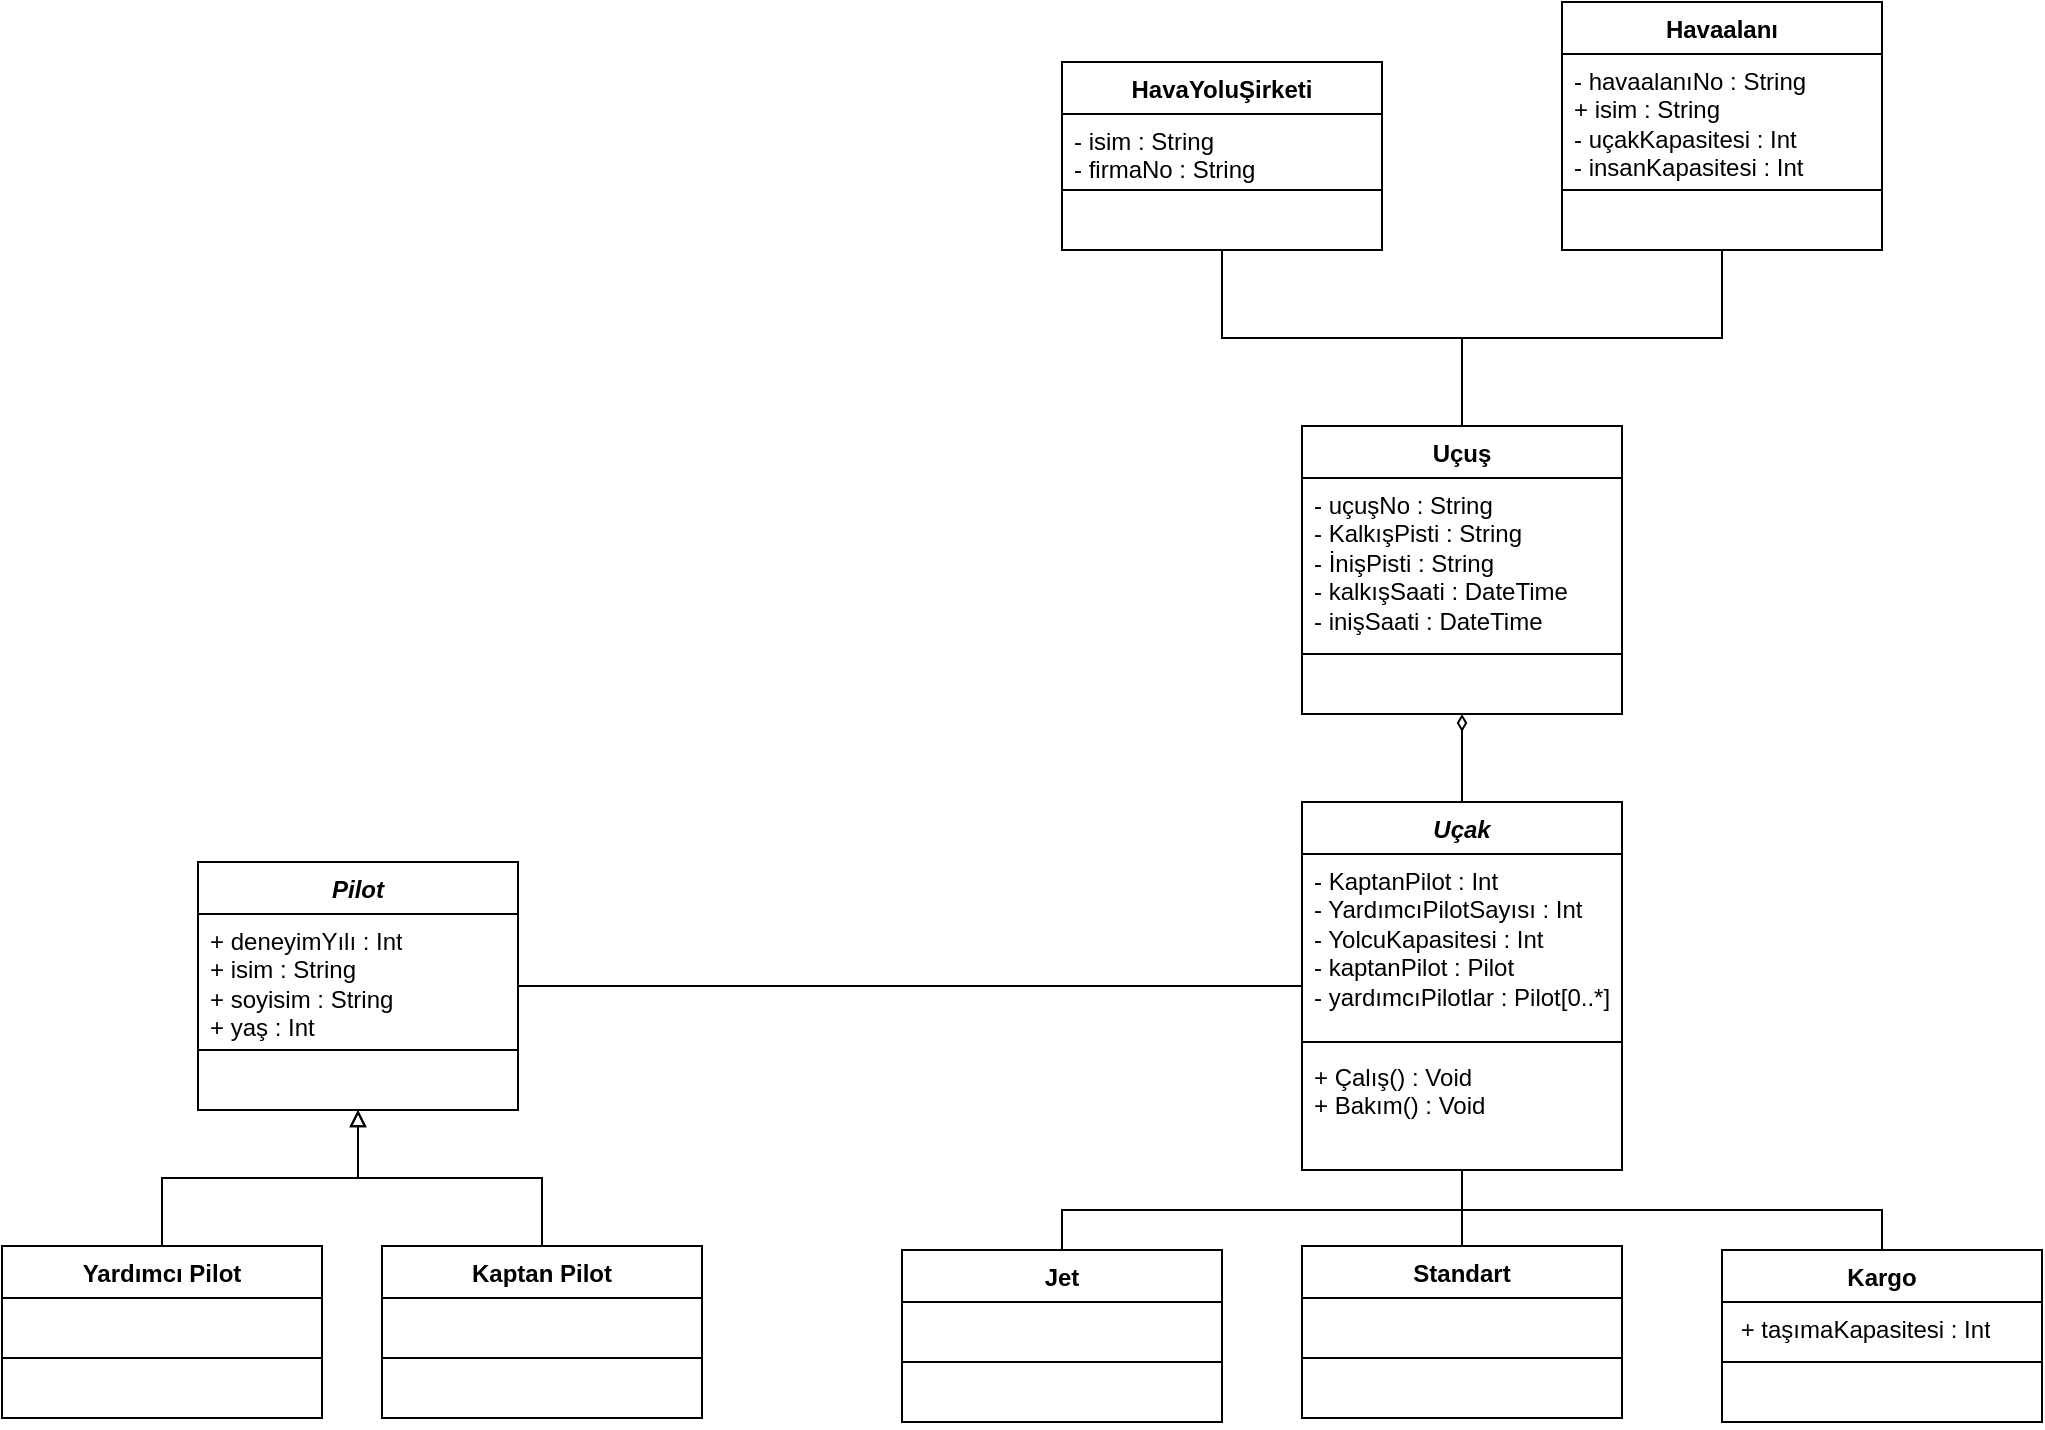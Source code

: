 <mxfile version="21.6.1" type="device">
  <diagram name="Page-1" id="GdRLQtTOAjc5lYbA9Lh2">
    <mxGraphModel dx="1834" dy="1236" grid="1" gridSize="10" guides="1" tooltips="1" connect="1" arrows="1" fold="1" page="0" pageScale="1" pageWidth="850" pageHeight="1100" math="0" shadow="0">
      <root>
        <mxCell id="0" />
        <mxCell id="1" parent="0" />
        <mxCell id="M-RfP5eP41lNLPq14h1Q-1" value="HavaYoluŞirketi" style="swimlane;fontStyle=1;align=center;verticalAlign=top;childLayout=stackLayout;horizontal=1;startSize=26;horizontalStack=0;resizeParent=1;resizeParentMax=0;resizeLast=0;collapsible=1;marginBottom=0;whiteSpace=wrap;html=1;" parent="1" vertex="1">
          <mxGeometry x="140" y="-22" width="160" height="94" as="geometry" />
        </mxCell>
        <mxCell id="M-RfP5eP41lNLPq14h1Q-2" value="- isim : String&lt;br&gt;- firmaNo : String" style="text;strokeColor=none;fillColor=none;align=left;verticalAlign=top;spacingLeft=4;spacingRight=4;overflow=hidden;rotatable=0;points=[[0,0.5],[1,0.5]];portConstraint=eastwest;whiteSpace=wrap;html=1;" parent="M-RfP5eP41lNLPq14h1Q-1" vertex="1">
          <mxGeometry y="26" width="160" height="34" as="geometry" />
        </mxCell>
        <mxCell id="M-RfP5eP41lNLPq14h1Q-3" value="" style="line;strokeWidth=1;fillColor=none;align=left;verticalAlign=middle;spacingTop=-1;spacingLeft=3;spacingRight=3;rotatable=0;labelPosition=right;points=[];portConstraint=eastwest;strokeColor=inherit;" parent="M-RfP5eP41lNLPq14h1Q-1" vertex="1">
          <mxGeometry y="60" width="160" height="8" as="geometry" />
        </mxCell>
        <mxCell id="M-RfP5eP41lNLPq14h1Q-4" value="&amp;nbsp;" style="text;strokeColor=none;fillColor=none;align=left;verticalAlign=top;spacingLeft=4;spacingRight=4;overflow=hidden;rotatable=0;points=[[0,0.5],[1,0.5]];portConstraint=eastwest;whiteSpace=wrap;html=1;" parent="M-RfP5eP41lNLPq14h1Q-1" vertex="1">
          <mxGeometry y="68" width="160" height="26" as="geometry" />
        </mxCell>
        <mxCell id="M-RfP5eP41lNLPq14h1Q-62" style="edgeStyle=orthogonalEdgeStyle;rounded=0;orthogonalLoop=1;jettySize=auto;html=1;exitX=0.5;exitY=0;exitDx=0;exitDy=0;endArrow=diamondThin;endFill=0;" parent="1" source="M-RfP5eP41lNLPq14h1Q-9" target="M-RfP5eP41lNLPq14h1Q-13" edge="1">
          <mxGeometry relative="1" as="geometry" />
        </mxCell>
        <mxCell id="M-RfP5eP41lNLPq14h1Q-9" value="&lt;i&gt;Uçak&lt;/i&gt;" style="swimlane;fontStyle=1;align=center;verticalAlign=top;childLayout=stackLayout;horizontal=1;startSize=26;horizontalStack=0;resizeParent=1;resizeParentMax=0;resizeLast=0;collapsible=1;marginBottom=0;whiteSpace=wrap;html=1;" parent="1" vertex="1">
          <mxGeometry x="260" y="348" width="160" height="184" as="geometry" />
        </mxCell>
        <mxCell id="M-RfP5eP41lNLPq14h1Q-10" value="- KaptanPilot : Int&lt;br&gt;- YardımcıPilotSayısı : Int&lt;br&gt;- YolcuKapasitesi : Int&lt;br&gt;- kaptanPilot : Pilot&lt;br&gt;- yardımcıPilotlar : Pilot[0..*]" style="text;strokeColor=none;fillColor=none;align=left;verticalAlign=top;spacingLeft=4;spacingRight=4;overflow=hidden;rotatable=0;points=[[0,0.5],[1,0.5]];portConstraint=eastwest;whiteSpace=wrap;html=1;" parent="M-RfP5eP41lNLPq14h1Q-9" vertex="1">
          <mxGeometry y="26" width="160" height="90" as="geometry" />
        </mxCell>
        <mxCell id="M-RfP5eP41lNLPq14h1Q-11" value="" style="line;strokeWidth=1;fillColor=none;align=left;verticalAlign=middle;spacingTop=-1;spacingLeft=3;spacingRight=3;rotatable=0;labelPosition=right;points=[];portConstraint=eastwest;strokeColor=inherit;" parent="M-RfP5eP41lNLPq14h1Q-9" vertex="1">
          <mxGeometry y="116" width="160" height="8" as="geometry" />
        </mxCell>
        <mxCell id="M-RfP5eP41lNLPq14h1Q-12" value="+ Çalış() : Void&lt;br&gt;+ Bakım() : Void&lt;br&gt;" style="text;strokeColor=none;fillColor=none;align=left;verticalAlign=top;spacingLeft=4;spacingRight=4;overflow=hidden;rotatable=0;points=[[0,0.5],[1,0.5]];portConstraint=eastwest;whiteSpace=wrap;html=1;" parent="M-RfP5eP41lNLPq14h1Q-9" vertex="1">
          <mxGeometry y="124" width="160" height="60" as="geometry" />
        </mxCell>
        <mxCell id="M-RfP5eP41lNLPq14h1Q-60" style="edgeStyle=orthogonalEdgeStyle;rounded=0;orthogonalLoop=1;jettySize=auto;html=1;exitX=0.5;exitY=0;exitDx=0;exitDy=0;endArrow=none;endFill=0;" parent="1" source="M-RfP5eP41lNLPq14h1Q-13" target="M-RfP5eP41lNLPq14h1Q-1" edge="1">
          <mxGeometry relative="1" as="geometry" />
        </mxCell>
        <mxCell id="M-RfP5eP41lNLPq14h1Q-61" style="edgeStyle=orthogonalEdgeStyle;rounded=0;orthogonalLoop=1;jettySize=auto;html=1;exitX=0.5;exitY=0;exitDx=0;exitDy=0;endArrow=none;endFill=0;" parent="1" source="M-RfP5eP41lNLPq14h1Q-13" target="M-RfP5eP41lNLPq14h1Q-29" edge="1">
          <mxGeometry relative="1" as="geometry" />
        </mxCell>
        <mxCell id="M-RfP5eP41lNLPq14h1Q-13" value="Uçuş" style="swimlane;fontStyle=1;align=center;verticalAlign=top;childLayout=stackLayout;horizontal=1;startSize=26;horizontalStack=0;resizeParent=1;resizeParentMax=0;resizeLast=0;collapsible=1;marginBottom=0;whiteSpace=wrap;html=1;" parent="1" vertex="1">
          <mxGeometry x="260" y="160" width="160" height="144" as="geometry" />
        </mxCell>
        <mxCell id="M-RfP5eP41lNLPq14h1Q-14" value="- uçuşNo : String&lt;br&gt;- KalkışPisti : String&lt;br&gt;- İnişPisti : String&lt;br&gt;- kalkışSaati : DateTime&lt;br&gt;- inişSaati : DateTime" style="text;strokeColor=none;fillColor=none;align=left;verticalAlign=top;spacingLeft=4;spacingRight=4;overflow=hidden;rotatable=0;points=[[0,0.5],[1,0.5]];portConstraint=eastwest;whiteSpace=wrap;html=1;" parent="M-RfP5eP41lNLPq14h1Q-13" vertex="1">
          <mxGeometry y="26" width="160" height="84" as="geometry" />
        </mxCell>
        <mxCell id="M-RfP5eP41lNLPq14h1Q-15" value="" style="line;strokeWidth=1;fillColor=none;align=left;verticalAlign=middle;spacingTop=-1;spacingLeft=3;spacingRight=3;rotatable=0;labelPosition=right;points=[];portConstraint=eastwest;strokeColor=inherit;" parent="M-RfP5eP41lNLPq14h1Q-13" vertex="1">
          <mxGeometry y="110" width="160" height="8" as="geometry" />
        </mxCell>
        <mxCell id="M-RfP5eP41lNLPq14h1Q-16" value="&amp;nbsp;" style="text;strokeColor=none;fillColor=none;align=left;verticalAlign=top;spacingLeft=4;spacingRight=4;overflow=hidden;rotatable=0;points=[[0,0.5],[1,0.5]];portConstraint=eastwest;whiteSpace=wrap;html=1;" parent="M-RfP5eP41lNLPq14h1Q-13" vertex="1">
          <mxGeometry y="118" width="160" height="26" as="geometry" />
        </mxCell>
        <mxCell id="M-RfP5eP41lNLPq14h1Q-55" style="edgeStyle=orthogonalEdgeStyle;rounded=0;orthogonalLoop=1;jettySize=auto;html=1;exitX=1;exitY=0.5;exitDx=0;exitDy=0;endArrow=none;endFill=0;" parent="1" source="M-RfP5eP41lNLPq14h1Q-17" target="M-RfP5eP41lNLPq14h1Q-9" edge="1">
          <mxGeometry relative="1" as="geometry" />
        </mxCell>
        <mxCell id="M-RfP5eP41lNLPq14h1Q-17" value="&lt;i&gt;Pilot&lt;/i&gt;" style="swimlane;fontStyle=1;align=center;verticalAlign=top;childLayout=stackLayout;horizontal=1;startSize=26;horizontalStack=0;resizeParent=1;resizeParentMax=0;resizeLast=0;collapsible=1;marginBottom=0;whiteSpace=wrap;html=1;" parent="1" vertex="1">
          <mxGeometry x="-292" y="378" width="160" height="124" as="geometry" />
        </mxCell>
        <mxCell id="M-RfP5eP41lNLPq14h1Q-18" value="+ deneyimYılı : Int&lt;br&gt;+ isim : String&lt;br&gt;+ soyisim : String&lt;br&gt;+ yaş : Int" style="text;strokeColor=none;fillColor=none;align=left;verticalAlign=top;spacingLeft=4;spacingRight=4;overflow=hidden;rotatable=0;points=[[0,0.5],[1,0.5]];portConstraint=eastwest;whiteSpace=wrap;html=1;" parent="M-RfP5eP41lNLPq14h1Q-17" vertex="1">
          <mxGeometry y="26" width="160" height="64" as="geometry" />
        </mxCell>
        <mxCell id="M-RfP5eP41lNLPq14h1Q-19" value="" style="line;strokeWidth=1;fillColor=none;align=left;verticalAlign=middle;spacingTop=-1;spacingLeft=3;spacingRight=3;rotatable=0;labelPosition=right;points=[];portConstraint=eastwest;strokeColor=inherit;" parent="M-RfP5eP41lNLPq14h1Q-17" vertex="1">
          <mxGeometry y="90" width="160" height="8" as="geometry" />
        </mxCell>
        <mxCell id="M-RfP5eP41lNLPq14h1Q-20" value="&amp;nbsp;" style="text;strokeColor=none;fillColor=none;align=left;verticalAlign=top;spacingLeft=4;spacingRight=4;overflow=hidden;rotatable=0;points=[[0,0.5],[1,0.5]];portConstraint=eastwest;whiteSpace=wrap;html=1;" parent="M-RfP5eP41lNLPq14h1Q-17" vertex="1">
          <mxGeometry y="98" width="160" height="26" as="geometry" />
        </mxCell>
        <mxCell id="M-RfP5eP41lNLPq14h1Q-57" style="edgeStyle=orthogonalEdgeStyle;rounded=0;orthogonalLoop=1;jettySize=auto;html=1;exitX=0.5;exitY=0;exitDx=0;exitDy=0;endArrow=block;endFill=0;" parent="1" source="M-RfP5eP41lNLPq14h1Q-21" target="M-RfP5eP41lNLPq14h1Q-17" edge="1">
          <mxGeometry relative="1" as="geometry" />
        </mxCell>
        <mxCell id="M-RfP5eP41lNLPq14h1Q-21" value="Kaptan Pilot" style="swimlane;fontStyle=1;align=center;verticalAlign=top;childLayout=stackLayout;horizontal=1;startSize=26;horizontalStack=0;resizeParent=1;resizeParentMax=0;resizeLast=0;collapsible=1;marginBottom=0;whiteSpace=wrap;html=1;" parent="1" vertex="1">
          <mxGeometry x="-200" y="570" width="160" height="86" as="geometry" />
        </mxCell>
        <mxCell id="M-RfP5eP41lNLPq14h1Q-22" value="&amp;nbsp;" style="text;strokeColor=none;fillColor=none;align=left;verticalAlign=top;spacingLeft=4;spacingRight=4;overflow=hidden;rotatable=0;points=[[0,0.5],[1,0.5]];portConstraint=eastwest;whiteSpace=wrap;html=1;" parent="M-RfP5eP41lNLPq14h1Q-21" vertex="1">
          <mxGeometry y="26" width="160" height="26" as="geometry" />
        </mxCell>
        <mxCell id="M-RfP5eP41lNLPq14h1Q-23" value="" style="line;strokeWidth=1;fillColor=none;align=left;verticalAlign=middle;spacingTop=-1;spacingLeft=3;spacingRight=3;rotatable=0;labelPosition=right;points=[];portConstraint=eastwest;strokeColor=inherit;" parent="M-RfP5eP41lNLPq14h1Q-21" vertex="1">
          <mxGeometry y="52" width="160" height="8" as="geometry" />
        </mxCell>
        <mxCell id="M-RfP5eP41lNLPq14h1Q-24" value="&amp;nbsp;" style="text;strokeColor=none;fillColor=none;align=left;verticalAlign=top;spacingLeft=4;spacingRight=4;overflow=hidden;rotatable=0;points=[[0,0.5],[1,0.5]];portConstraint=eastwest;whiteSpace=wrap;html=1;" parent="M-RfP5eP41lNLPq14h1Q-21" vertex="1">
          <mxGeometry y="60" width="160" height="26" as="geometry" />
        </mxCell>
        <mxCell id="M-RfP5eP41lNLPq14h1Q-56" style="edgeStyle=orthogonalEdgeStyle;rounded=0;orthogonalLoop=1;jettySize=auto;html=1;exitX=0.5;exitY=0;exitDx=0;exitDy=0;endArrow=block;endFill=0;" parent="1" source="M-RfP5eP41lNLPq14h1Q-25" target="M-RfP5eP41lNLPq14h1Q-17" edge="1">
          <mxGeometry relative="1" as="geometry" />
        </mxCell>
        <mxCell id="M-RfP5eP41lNLPq14h1Q-25" value="Yardımcı Pilot" style="swimlane;fontStyle=1;align=center;verticalAlign=top;childLayout=stackLayout;horizontal=1;startSize=26;horizontalStack=0;resizeParent=1;resizeParentMax=0;resizeLast=0;collapsible=1;marginBottom=0;whiteSpace=wrap;html=1;" parent="1" vertex="1">
          <mxGeometry x="-390" y="570" width="160" height="86" as="geometry" />
        </mxCell>
        <mxCell id="M-RfP5eP41lNLPq14h1Q-26" value="&amp;nbsp;" style="text;strokeColor=none;fillColor=none;align=left;verticalAlign=top;spacingLeft=4;spacingRight=4;overflow=hidden;rotatable=0;points=[[0,0.5],[1,0.5]];portConstraint=eastwest;whiteSpace=wrap;html=1;" parent="M-RfP5eP41lNLPq14h1Q-25" vertex="1">
          <mxGeometry y="26" width="160" height="26" as="geometry" />
        </mxCell>
        <mxCell id="M-RfP5eP41lNLPq14h1Q-27" value="" style="line;strokeWidth=1;fillColor=none;align=left;verticalAlign=middle;spacingTop=-1;spacingLeft=3;spacingRight=3;rotatable=0;labelPosition=right;points=[];portConstraint=eastwest;strokeColor=inherit;" parent="M-RfP5eP41lNLPq14h1Q-25" vertex="1">
          <mxGeometry y="52" width="160" height="8" as="geometry" />
        </mxCell>
        <mxCell id="M-RfP5eP41lNLPq14h1Q-28" value="&amp;nbsp;" style="text;strokeColor=none;fillColor=none;align=left;verticalAlign=top;spacingLeft=4;spacingRight=4;overflow=hidden;rotatable=0;points=[[0,0.5],[1,0.5]];portConstraint=eastwest;whiteSpace=wrap;html=1;" parent="M-RfP5eP41lNLPq14h1Q-25" vertex="1">
          <mxGeometry y="60" width="160" height="26" as="geometry" />
        </mxCell>
        <mxCell id="M-RfP5eP41lNLPq14h1Q-29" value="Havaalanı" style="swimlane;fontStyle=1;align=center;verticalAlign=top;childLayout=stackLayout;horizontal=1;startSize=26;horizontalStack=0;resizeParent=1;resizeParentMax=0;resizeLast=0;collapsible=1;marginBottom=0;whiteSpace=wrap;html=1;" parent="1" vertex="1">
          <mxGeometry x="390" y="-52" width="160" height="124" as="geometry" />
        </mxCell>
        <mxCell id="M-RfP5eP41lNLPq14h1Q-30" value="- havaalanıNo : String&lt;br&gt;+ isim : String&lt;br&gt;- uçakKapasitesi : Int&lt;br&gt;- insanKapasitesi : Int" style="text;strokeColor=none;fillColor=none;align=left;verticalAlign=top;spacingLeft=4;spacingRight=4;overflow=hidden;rotatable=0;points=[[0,0.5],[1,0.5]];portConstraint=eastwest;whiteSpace=wrap;html=1;" parent="M-RfP5eP41lNLPq14h1Q-29" vertex="1">
          <mxGeometry y="26" width="160" height="64" as="geometry" />
        </mxCell>
        <mxCell id="M-RfP5eP41lNLPq14h1Q-31" value="" style="line;strokeWidth=1;fillColor=none;align=left;verticalAlign=middle;spacingTop=-1;spacingLeft=3;spacingRight=3;rotatable=0;labelPosition=right;points=[];portConstraint=eastwest;strokeColor=inherit;" parent="M-RfP5eP41lNLPq14h1Q-29" vertex="1">
          <mxGeometry y="90" width="160" height="8" as="geometry" />
        </mxCell>
        <mxCell id="M-RfP5eP41lNLPq14h1Q-32" value="&amp;nbsp;" style="text;strokeColor=none;fillColor=none;align=left;verticalAlign=top;spacingLeft=4;spacingRight=4;overflow=hidden;rotatable=0;points=[[0,0.5],[1,0.5]];portConstraint=eastwest;whiteSpace=wrap;html=1;" parent="M-RfP5eP41lNLPq14h1Q-29" vertex="1">
          <mxGeometry y="98" width="160" height="26" as="geometry" />
        </mxCell>
        <mxCell id="M-RfP5eP41lNLPq14h1Q-52" style="edgeStyle=orthogonalEdgeStyle;rounded=0;orthogonalLoop=1;jettySize=auto;html=1;exitX=0.5;exitY=0;exitDx=0;exitDy=0;endArrow=none;endFill=0;" parent="1" source="M-RfP5eP41lNLPq14h1Q-37" target="M-RfP5eP41lNLPq14h1Q-9" edge="1">
          <mxGeometry relative="1" as="geometry" />
        </mxCell>
        <mxCell id="M-RfP5eP41lNLPq14h1Q-37" value="Kargo" style="swimlane;fontStyle=1;align=center;verticalAlign=top;childLayout=stackLayout;horizontal=1;startSize=26;horizontalStack=0;resizeParent=1;resizeParentMax=0;resizeLast=0;collapsible=1;marginBottom=0;whiteSpace=wrap;html=1;" parent="1" vertex="1">
          <mxGeometry x="470" y="572" width="160" height="86" as="geometry" />
        </mxCell>
        <mxCell id="M-RfP5eP41lNLPq14h1Q-38" value="&amp;nbsp;+ taşımaKapasitesi : Int" style="text;strokeColor=none;fillColor=none;align=left;verticalAlign=top;spacingLeft=4;spacingRight=4;overflow=hidden;rotatable=0;points=[[0,0.5],[1,0.5]];portConstraint=eastwest;whiteSpace=wrap;html=1;" parent="M-RfP5eP41lNLPq14h1Q-37" vertex="1">
          <mxGeometry y="26" width="160" height="26" as="geometry" />
        </mxCell>
        <mxCell id="M-RfP5eP41lNLPq14h1Q-39" value="" style="line;strokeWidth=1;fillColor=none;align=left;verticalAlign=middle;spacingTop=-1;spacingLeft=3;spacingRight=3;rotatable=0;labelPosition=right;points=[];portConstraint=eastwest;strokeColor=inherit;" parent="M-RfP5eP41lNLPq14h1Q-37" vertex="1">
          <mxGeometry y="52" width="160" height="8" as="geometry" />
        </mxCell>
        <mxCell id="M-RfP5eP41lNLPq14h1Q-40" value="&amp;nbsp;" style="text;strokeColor=none;fillColor=none;align=left;verticalAlign=top;spacingLeft=4;spacingRight=4;overflow=hidden;rotatable=0;points=[[0,0.5],[1,0.5]];portConstraint=eastwest;whiteSpace=wrap;html=1;" parent="M-RfP5eP41lNLPq14h1Q-37" vertex="1">
          <mxGeometry y="60" width="160" height="26" as="geometry" />
        </mxCell>
        <mxCell id="PWXznmNXDCKOa9mL2mwd-6" style="edgeStyle=orthogonalEdgeStyle;rounded=0;orthogonalLoop=1;jettySize=auto;html=1;exitX=0.5;exitY=0;exitDx=0;exitDy=0;endArrow=none;endFill=0;" edge="1" parent="1" source="M-RfP5eP41lNLPq14h1Q-45" target="M-RfP5eP41lNLPq14h1Q-9">
          <mxGeometry relative="1" as="geometry" />
        </mxCell>
        <mxCell id="M-RfP5eP41lNLPq14h1Q-45" value="Standart" style="swimlane;fontStyle=1;align=center;verticalAlign=top;childLayout=stackLayout;horizontal=1;startSize=26;horizontalStack=0;resizeParent=1;resizeParentMax=0;resizeLast=0;collapsible=1;marginBottom=0;whiteSpace=wrap;html=1;" parent="1" vertex="1">
          <mxGeometry x="260" y="570" width="160" height="86" as="geometry" />
        </mxCell>
        <mxCell id="M-RfP5eP41lNLPq14h1Q-46" value="&amp;nbsp;" style="text;strokeColor=none;fillColor=none;align=left;verticalAlign=top;spacingLeft=4;spacingRight=4;overflow=hidden;rotatable=0;points=[[0,0.5],[1,0.5]];portConstraint=eastwest;whiteSpace=wrap;html=1;" parent="M-RfP5eP41lNLPq14h1Q-45" vertex="1">
          <mxGeometry y="26" width="160" height="26" as="geometry" />
        </mxCell>
        <mxCell id="M-RfP5eP41lNLPq14h1Q-47" value="" style="line;strokeWidth=1;fillColor=none;align=left;verticalAlign=middle;spacingTop=-1;spacingLeft=3;spacingRight=3;rotatable=0;labelPosition=right;points=[];portConstraint=eastwest;strokeColor=inherit;" parent="M-RfP5eP41lNLPq14h1Q-45" vertex="1">
          <mxGeometry y="52" width="160" height="8" as="geometry" />
        </mxCell>
        <mxCell id="M-RfP5eP41lNLPq14h1Q-48" value="&amp;nbsp;" style="text;strokeColor=none;fillColor=none;align=left;verticalAlign=top;spacingLeft=4;spacingRight=4;overflow=hidden;rotatable=0;points=[[0,0.5],[1,0.5]];portConstraint=eastwest;whiteSpace=wrap;html=1;" parent="M-RfP5eP41lNLPq14h1Q-45" vertex="1">
          <mxGeometry y="60" width="160" height="26" as="geometry" />
        </mxCell>
        <mxCell id="PWXznmNXDCKOa9mL2mwd-5" style="edgeStyle=orthogonalEdgeStyle;rounded=0;orthogonalLoop=1;jettySize=auto;html=1;exitX=0.5;exitY=0;exitDx=0;exitDy=0;endArrow=none;endFill=0;" edge="1" parent="1" source="PWXznmNXDCKOa9mL2mwd-1" target="M-RfP5eP41lNLPq14h1Q-9">
          <mxGeometry relative="1" as="geometry" />
        </mxCell>
        <mxCell id="PWXznmNXDCKOa9mL2mwd-1" value="Jet" style="swimlane;fontStyle=1;align=center;verticalAlign=top;childLayout=stackLayout;horizontal=1;startSize=26;horizontalStack=0;resizeParent=1;resizeParentMax=0;resizeLast=0;collapsible=1;marginBottom=0;whiteSpace=wrap;html=1;" vertex="1" parent="1">
          <mxGeometry x="60" y="572" width="160" height="86" as="geometry" />
        </mxCell>
        <mxCell id="PWXznmNXDCKOa9mL2mwd-2" value="&amp;nbsp;" style="text;strokeColor=none;fillColor=none;align=left;verticalAlign=top;spacingLeft=4;spacingRight=4;overflow=hidden;rotatable=0;points=[[0,0.5],[1,0.5]];portConstraint=eastwest;whiteSpace=wrap;html=1;" vertex="1" parent="PWXznmNXDCKOa9mL2mwd-1">
          <mxGeometry y="26" width="160" height="26" as="geometry" />
        </mxCell>
        <mxCell id="PWXznmNXDCKOa9mL2mwd-3" value="" style="line;strokeWidth=1;fillColor=none;align=left;verticalAlign=middle;spacingTop=-1;spacingLeft=3;spacingRight=3;rotatable=0;labelPosition=right;points=[];portConstraint=eastwest;strokeColor=inherit;" vertex="1" parent="PWXznmNXDCKOa9mL2mwd-1">
          <mxGeometry y="52" width="160" height="8" as="geometry" />
        </mxCell>
        <mxCell id="PWXznmNXDCKOa9mL2mwd-4" value="&amp;nbsp;" style="text;strokeColor=none;fillColor=none;align=left;verticalAlign=top;spacingLeft=4;spacingRight=4;overflow=hidden;rotatable=0;points=[[0,0.5],[1,0.5]];portConstraint=eastwest;whiteSpace=wrap;html=1;" vertex="1" parent="PWXznmNXDCKOa9mL2mwd-1">
          <mxGeometry y="60" width="160" height="26" as="geometry" />
        </mxCell>
      </root>
    </mxGraphModel>
  </diagram>
</mxfile>

